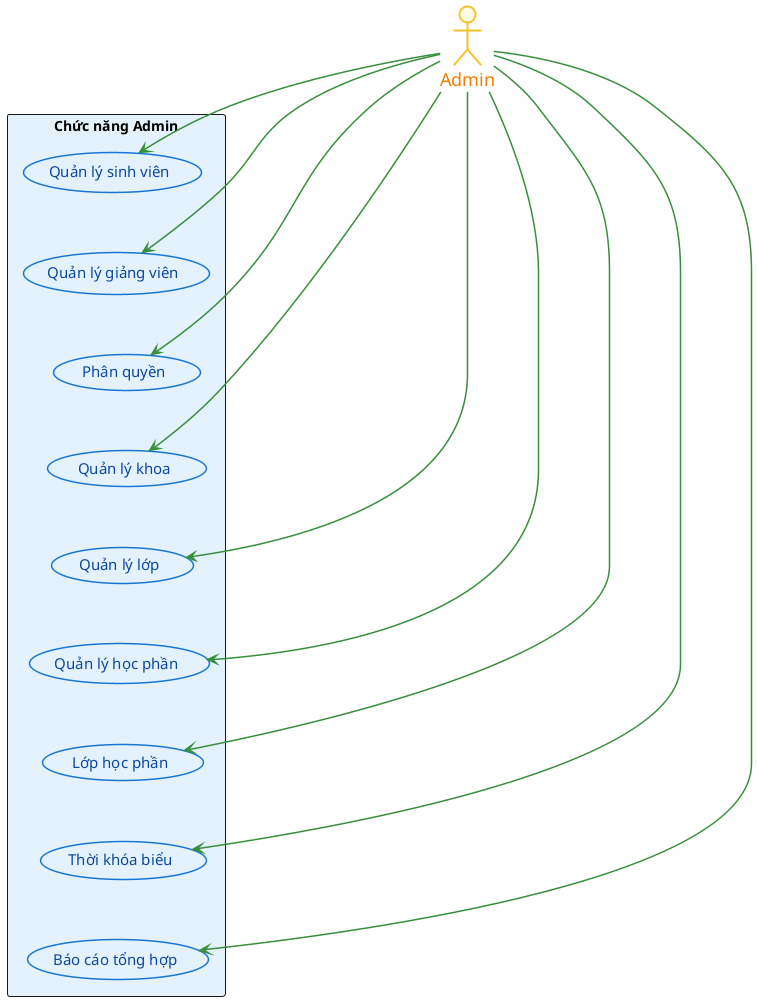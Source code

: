 @startuml
' Use Case Diagram: Admin (block 5 trên 4 dưới)
skinparam backgroundColor #FFFFFF
skinparam usecase {
  BackgroundColor #E3F2FD
  BorderColor #1976D2
  FontColor #0D47A1
  FontSize 15
  BorderThickness 1.5
}
skinparam actor {
  BackgroundColor #FFFDE7
  BorderColor #FBC02D
  FontColor #F57C00
  FontSize 18
  BorderThickness 2
}
skinparam Arrow {
  Color #388E3C
  Thickness 1.5
}

actor Admin as "Admin"

rectangle "Chức năng Admin" as ADBG #E3F2FD {
  ' Hàng trên
  usecase UC_QLSinhVien as "Quản lý sinh viên"
  usecase UC_QLGiangVien as "Quản lý giảng viên"
  usecase UC_PhanQuyen as "Phân quyền"
  usecase UC_QLKhoa as "Quản lý khoa"
  usecase UC_QLLop as "Quản lý lớp"

  ' Hàng dưới
  usecase UC_QLHocPhan as "Quản lý học phần"
  usecase UC_LopHocPhan as "Lớp học phần"
  usecase UC_ThoiKhoaBieu as "Thời khóa biểu"
  usecase UC_BaoCao as "Báo cáo tổng hợp"

  ' Sắp xếp vị trí 5 trên 4 dưới
  UC_QLSinhVien -[hidden]-> UC_QLGiangVien
  UC_QLGiangVien -[hidden]-> UC_PhanQuyen
  UC_PhanQuyen -[hidden]-> UC_QLKhoa
  UC_QLKhoa -[hidden]-> UC_QLLop
  UC_QLLop -[hidden]-> UC_QLHocPhan
  UC_QLHocPhan -[hidden]-> UC_LopHocPhan
  UC_LopHocPhan -[hidden]-> UC_ThoiKhoaBieu
  UC_ThoiKhoaBieu -[hidden]-> UC_BaoCao
  ' Tạo khoảng cách giữa 2 hàng
  UC_QLLop -[hidden]-> UC_QLHocPhan
}

Admin --> UC_QLSinhVien
Admin --> UC_QLGiangVien
Admin --> UC_PhanQuyen
Admin --> UC_QLKhoa
Admin --> UC_QLLop
Admin --> UC_QLHocPhan
Admin --> UC_LopHocPhan
Admin --> UC_ThoiKhoaBieu
Admin --> UC_BaoCao

@enduml
